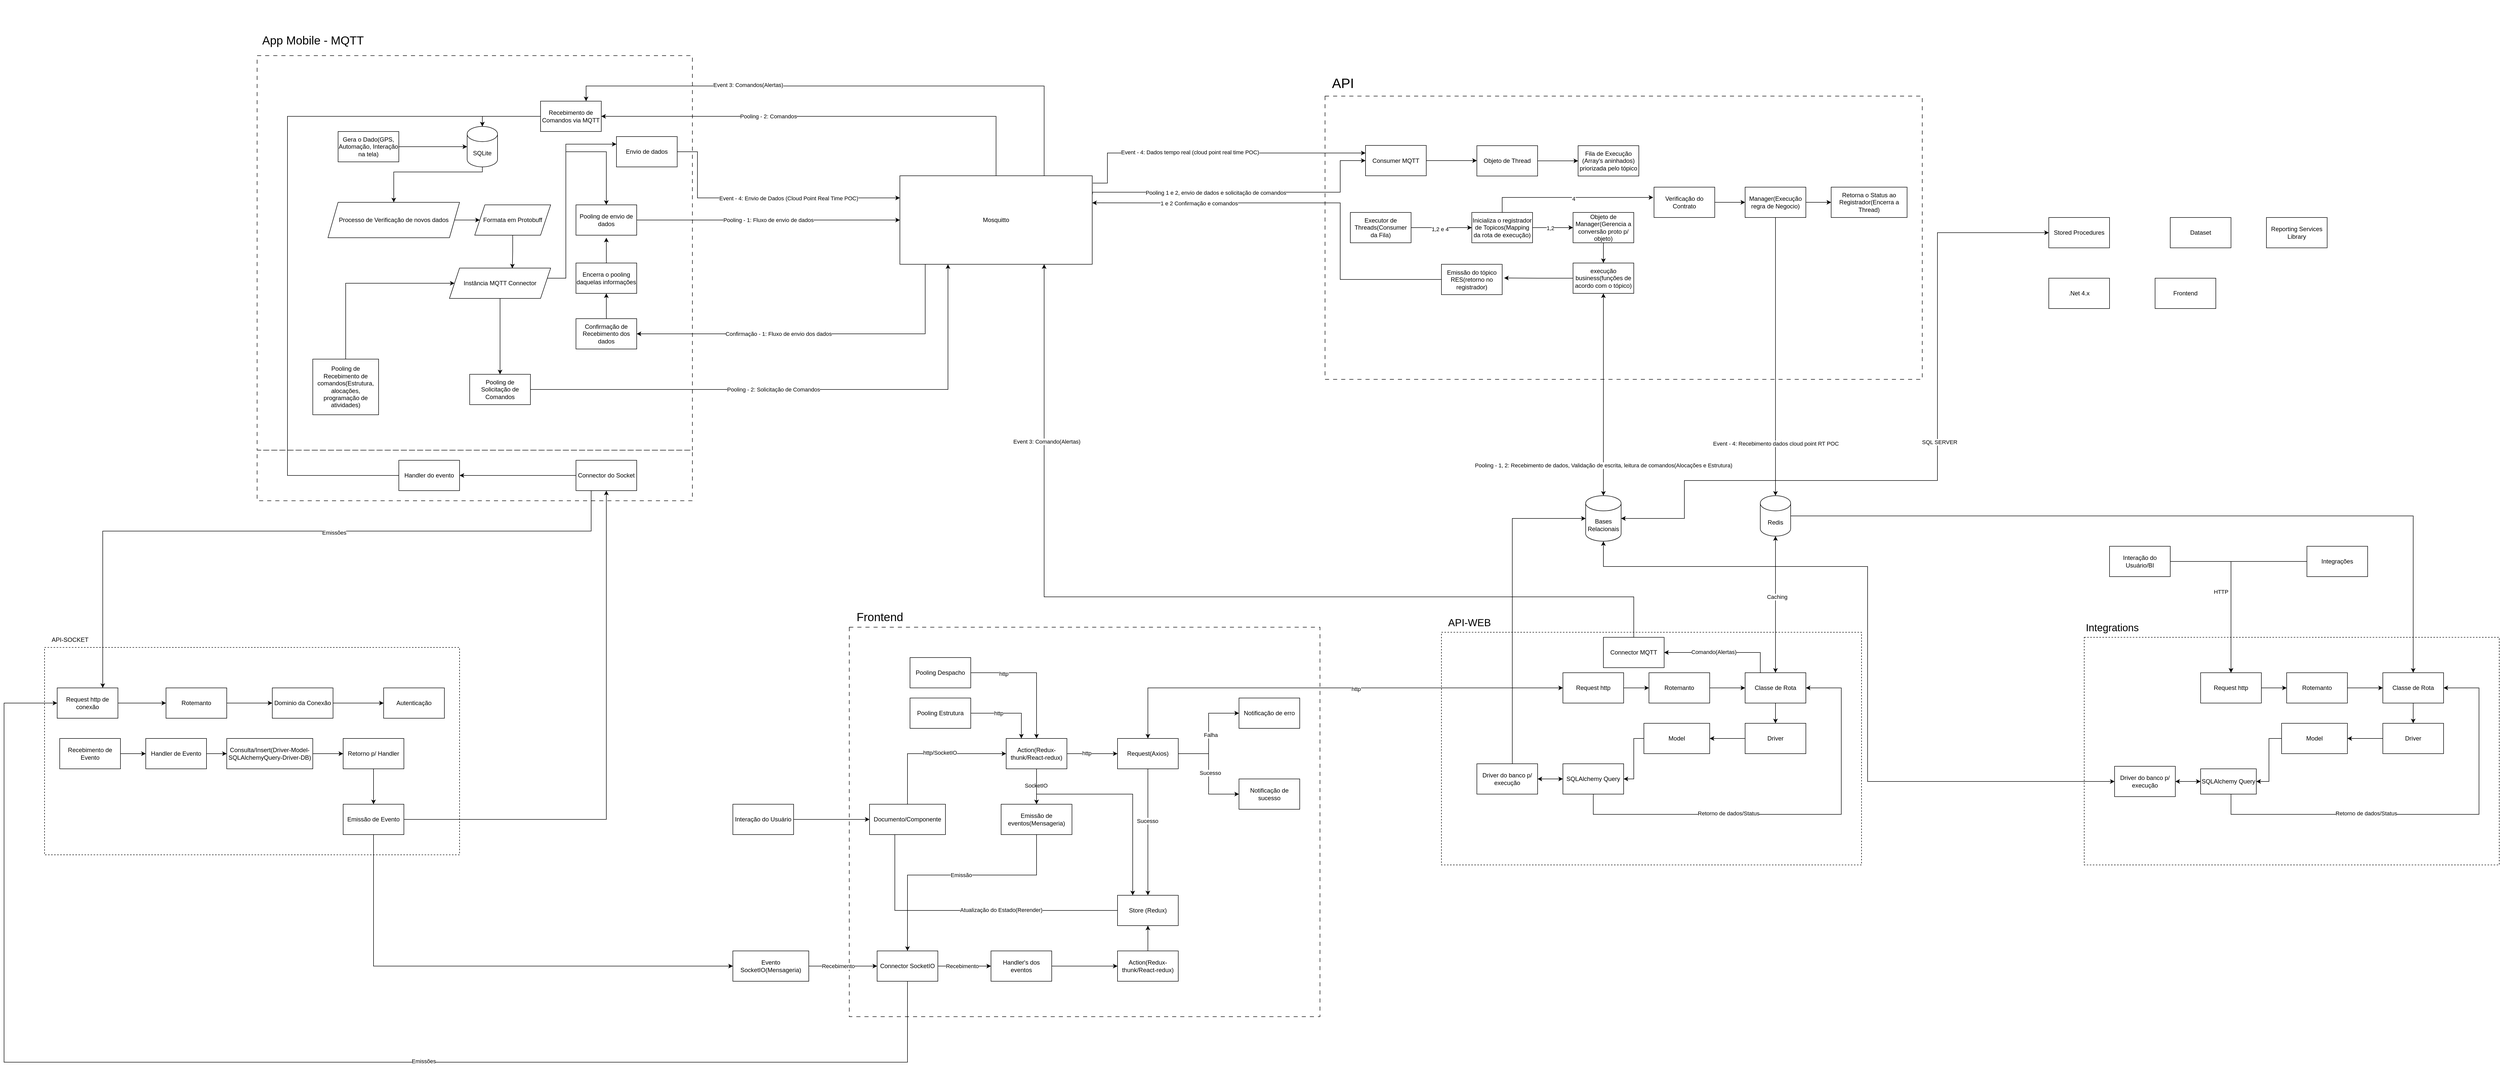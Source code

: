 <mxfile version="21.7.5" type="github">
  <diagram name="Página-1" id="AVghKkegyHLbhoHbaSKN">
    <mxGraphModel dx="2673" dy="2133" grid="1" gridSize="10" guides="1" tooltips="1" connect="1" arrows="1" fold="1" page="1" pageScale="1" pageWidth="850" pageHeight="1100" math="0" shadow="0">
      <root>
        <mxCell id="0" />
        <mxCell id="1" parent="0" />
        <mxCell id="zlu5TTImRnFVpwtDKafQ-208" value="" style="rounded=0;whiteSpace=wrap;html=1;dashed=1;dashPattern=8 8;fillColor=none;" vertex="1" parent="1">
          <mxGeometry x="-90" y="710" width="860" height="100" as="geometry" />
        </mxCell>
        <mxCell id="zlu5TTImRnFVpwtDKafQ-156" value="" style="rounded=0;whiteSpace=wrap;html=1;dashed=1;fillColor=none;" vertex="1" parent="1">
          <mxGeometry x="2250" y="1070" width="830" height="460" as="geometry" />
        </mxCell>
        <mxCell id="zlu5TTImRnFVpwtDKafQ-124" value="" style="rounded=0;whiteSpace=wrap;html=1;dashed=1;dashPattern=8 8;fillColor=none;" vertex="1" parent="1">
          <mxGeometry x="1080" y="1060" width="930" height="770" as="geometry" />
        </mxCell>
        <mxCell id="zlu5TTImRnFVpwtDKafQ-92" value="" style="rounded=0;whiteSpace=wrap;html=1;dashed=1;dashPattern=8 8;fillColor=none;" vertex="1" parent="1">
          <mxGeometry x="2020" y="10" width="1180" height="560" as="geometry" />
        </mxCell>
        <mxCell id="zlu5TTImRnFVpwtDKafQ-45" value="" style="rounded=0;whiteSpace=wrap;html=1;dashed=1;dashPattern=8 8;fillColor=none;" vertex="1" parent="1">
          <mxGeometry x="-90" y="-70" width="860" height="780" as="geometry" />
        </mxCell>
        <mxCell id="zlu5TTImRnFVpwtDKafQ-6" style="edgeStyle=orthogonalEdgeStyle;rounded=0;orthogonalLoop=1;jettySize=auto;html=1;entryX=0;entryY=0.5;entryDx=0;entryDy=0;entryPerimeter=0;" edge="1" parent="1" source="zlu5TTImRnFVpwtDKafQ-4" target="zlu5TTImRnFVpwtDKafQ-5">
          <mxGeometry relative="1" as="geometry" />
        </mxCell>
        <mxCell id="zlu5TTImRnFVpwtDKafQ-4" value="Gera o Dado(GPS, Automação, Interação na tela)" style="rounded=0;whiteSpace=wrap;html=1;" vertex="1" parent="1">
          <mxGeometry x="70" y="80" width="120" height="60" as="geometry" />
        </mxCell>
        <mxCell id="zlu5TTImRnFVpwtDKafQ-19" style="edgeStyle=orthogonalEdgeStyle;rounded=0;orthogonalLoop=1;jettySize=auto;html=1;entryX=0.5;entryY=0;entryDx=0;entryDy=0;" edge="1" parent="1" source="zlu5TTImRnFVpwtDKafQ-5" target="zlu5TTImRnFVpwtDKafQ-7">
          <mxGeometry relative="1" as="geometry">
            <Array as="points">
              <mxPoint x="355" y="160" />
              <mxPoint x="180" y="160" />
            </Array>
          </mxGeometry>
        </mxCell>
        <mxCell id="zlu5TTImRnFVpwtDKafQ-5" value="SQLite" style="shape=cylinder3;whiteSpace=wrap;html=1;boundedLbl=1;backgroundOutline=1;size=15;" vertex="1" parent="1">
          <mxGeometry x="325" y="70" width="60" height="80" as="geometry" />
        </mxCell>
        <mxCell id="zlu5TTImRnFVpwtDKafQ-11" style="edgeStyle=orthogonalEdgeStyle;rounded=0;orthogonalLoop=1;jettySize=auto;html=1;entryX=0;entryY=0.5;entryDx=0;entryDy=0;" edge="1" parent="1" source="zlu5TTImRnFVpwtDKafQ-7" target="zlu5TTImRnFVpwtDKafQ-10">
          <mxGeometry relative="1" as="geometry" />
        </mxCell>
        <mxCell id="zlu5TTImRnFVpwtDKafQ-7" value="Processo de Verificação de novos dados" style="shape=parallelogram;perimeter=parallelogramPerimeter;whiteSpace=wrap;html=1;fixedSize=1;" vertex="1" parent="1">
          <mxGeometry x="50" y="220" width="260" height="70" as="geometry" />
        </mxCell>
        <mxCell id="zlu5TTImRnFVpwtDKafQ-35" style="edgeStyle=orthogonalEdgeStyle;rounded=0;orthogonalLoop=1;jettySize=auto;html=1;entryX=0.621;entryY=0.01;entryDx=0;entryDy=0;entryPerimeter=0;" edge="1" parent="1" source="zlu5TTImRnFVpwtDKafQ-10" target="zlu5TTImRnFVpwtDKafQ-12">
          <mxGeometry relative="1" as="geometry" />
        </mxCell>
        <mxCell id="zlu5TTImRnFVpwtDKafQ-10" value="Formata em Protobuff" style="shape=parallelogram;perimeter=parallelogramPerimeter;whiteSpace=wrap;html=1;fixedSize=1;" vertex="1" parent="1">
          <mxGeometry x="340" y="225" width="150" height="60" as="geometry" />
        </mxCell>
        <mxCell id="zlu5TTImRnFVpwtDKafQ-15" style="edgeStyle=orthogonalEdgeStyle;rounded=0;orthogonalLoop=1;jettySize=auto;html=1;exitX=1;exitY=0.5;exitDx=0;exitDy=0;entryX=0.5;entryY=0;entryDx=0;entryDy=0;" edge="1" parent="1" source="zlu5TTImRnFVpwtDKafQ-12" target="zlu5TTImRnFVpwtDKafQ-14">
          <mxGeometry relative="1" as="geometry">
            <Array as="points">
              <mxPoint x="520" y="370" />
              <mxPoint x="520" y="120" />
              <mxPoint x="600" y="120" />
            </Array>
          </mxGeometry>
        </mxCell>
        <mxCell id="zlu5TTImRnFVpwtDKafQ-38" style="edgeStyle=orthogonalEdgeStyle;rounded=0;orthogonalLoop=1;jettySize=auto;html=1;entryX=0.5;entryY=0;entryDx=0;entryDy=0;" edge="1" parent="1" source="zlu5TTImRnFVpwtDKafQ-12" target="zlu5TTImRnFVpwtDKafQ-37">
          <mxGeometry relative="1" as="geometry" />
        </mxCell>
        <mxCell id="zlu5TTImRnFVpwtDKafQ-71" style="edgeStyle=orthogonalEdgeStyle;rounded=0;orthogonalLoop=1;jettySize=auto;html=1;entryX=0;entryY=0.25;entryDx=0;entryDy=0;" edge="1" parent="1" source="zlu5TTImRnFVpwtDKafQ-12" target="zlu5TTImRnFVpwtDKafQ-69">
          <mxGeometry relative="1" as="geometry">
            <Array as="points">
              <mxPoint x="520" y="370" />
              <mxPoint x="520" y="105" />
            </Array>
          </mxGeometry>
        </mxCell>
        <mxCell id="zlu5TTImRnFVpwtDKafQ-12" value="Instância MQTT Connector" style="shape=parallelogram;perimeter=parallelogramPerimeter;whiteSpace=wrap;html=1;fixedSize=1;" vertex="1" parent="1">
          <mxGeometry x="290" y="350" width="200" height="60" as="geometry" />
        </mxCell>
        <mxCell id="zlu5TTImRnFVpwtDKafQ-21" style="edgeStyle=orthogonalEdgeStyle;rounded=0;orthogonalLoop=1;jettySize=auto;html=1;entryX=0;entryY=0.5;entryDx=0;entryDy=0;" edge="1" parent="1" source="zlu5TTImRnFVpwtDKafQ-14" target="zlu5TTImRnFVpwtDKafQ-20">
          <mxGeometry relative="1" as="geometry" />
        </mxCell>
        <mxCell id="zlu5TTImRnFVpwtDKafQ-25" value="Pooling - 1: Fluxo de envio de dados" style="edgeLabel;html=1;align=center;verticalAlign=middle;resizable=0;points=[];" vertex="1" connectable="0" parent="zlu5TTImRnFVpwtDKafQ-21">
          <mxGeometry x="-0.202" y="1" relative="1" as="geometry">
            <mxPoint x="52" y="1" as="offset" />
          </mxGeometry>
        </mxCell>
        <mxCell id="zlu5TTImRnFVpwtDKafQ-14" value="Pooling de envio de dados" style="rounded=0;whiteSpace=wrap;html=1;" vertex="1" parent="1">
          <mxGeometry x="540" y="225" width="120" height="60" as="geometry" />
        </mxCell>
        <mxCell id="zlu5TTImRnFVpwtDKafQ-26" style="edgeStyle=orthogonalEdgeStyle;rounded=0;orthogonalLoop=1;jettySize=auto;html=1;entryX=1;entryY=0.5;entryDx=0;entryDy=0;" edge="1" parent="1" source="zlu5TTImRnFVpwtDKafQ-20" target="zlu5TTImRnFVpwtDKafQ-24">
          <mxGeometry relative="1" as="geometry">
            <Array as="points">
              <mxPoint x="1230" y="480" />
            </Array>
          </mxGeometry>
        </mxCell>
        <mxCell id="zlu5TTImRnFVpwtDKafQ-32" value="Confirmação - 1: Fluxo de envio dos dados" style="edgeLabel;html=1;align=center;verticalAlign=middle;resizable=0;points=[];" vertex="1" connectable="0" parent="zlu5TTImRnFVpwtDKafQ-26">
          <mxGeometry x="0.588" y="-2" relative="1" as="geometry">
            <mxPoint x="134" y="2" as="offset" />
          </mxGeometry>
        </mxCell>
        <mxCell id="zlu5TTImRnFVpwtDKafQ-43" style="edgeStyle=orthogonalEdgeStyle;rounded=0;orthogonalLoop=1;jettySize=auto;html=1;entryX=1;entryY=0.5;entryDx=0;entryDy=0;" edge="1" parent="1" source="zlu5TTImRnFVpwtDKafQ-20" target="zlu5TTImRnFVpwtDKafQ-42">
          <mxGeometry relative="1" as="geometry">
            <Array as="points">
              <mxPoint x="1370" y="50" />
            </Array>
          </mxGeometry>
        </mxCell>
        <mxCell id="zlu5TTImRnFVpwtDKafQ-44" value="Pooling - 2: Comandos" style="edgeLabel;html=1;align=center;verticalAlign=middle;resizable=0;points=[];" vertex="1" connectable="0" parent="zlu5TTImRnFVpwtDKafQ-43">
          <mxGeometry x="0.206" relative="1" as="geometry">
            <mxPoint x="-27" as="offset" />
          </mxGeometry>
        </mxCell>
        <mxCell id="zlu5TTImRnFVpwtDKafQ-47" style="edgeStyle=orthogonalEdgeStyle;rounded=0;orthogonalLoop=1;jettySize=auto;html=1;exitX=0.75;exitY=0;exitDx=0;exitDy=0;entryX=0.75;entryY=0;entryDx=0;entryDy=0;" edge="1" parent="1" source="zlu5TTImRnFVpwtDKafQ-20" target="zlu5TTImRnFVpwtDKafQ-42">
          <mxGeometry relative="1" as="geometry">
            <Array as="points">
              <mxPoint x="1465" y="-10" />
              <mxPoint x="560" y="-10" />
            </Array>
          </mxGeometry>
        </mxCell>
        <mxCell id="zlu5TTImRnFVpwtDKafQ-48" value="Event 3: Comandos(Alertas)" style="edgeLabel;html=1;align=center;verticalAlign=middle;resizable=0;points=[];" vertex="1" connectable="0" parent="zlu5TTImRnFVpwtDKafQ-47">
          <mxGeometry x="0.159" y="-2" relative="1" as="geometry">
            <mxPoint x="-118" as="offset" />
          </mxGeometry>
        </mxCell>
        <mxCell id="zlu5TTImRnFVpwtDKafQ-51" style="edgeStyle=orthogonalEdgeStyle;rounded=0;orthogonalLoop=1;jettySize=auto;html=1;exitX=1.001;exitY=0.208;exitDx=0;exitDy=0;entryX=0;entryY=0.5;entryDx=0;entryDy=0;exitPerimeter=0;" edge="1" parent="1" source="zlu5TTImRnFVpwtDKafQ-20" target="zlu5TTImRnFVpwtDKafQ-50">
          <mxGeometry relative="1" as="geometry">
            <Array as="points">
              <mxPoint x="1560" y="200" />
              <mxPoint x="2050" y="200" />
              <mxPoint x="2050" y="138" />
            </Array>
          </mxGeometry>
        </mxCell>
        <mxCell id="zlu5TTImRnFVpwtDKafQ-52" value="Pooling 1 e 2, envio de dados e solicitação de comandos" style="edgeLabel;html=1;align=center;verticalAlign=middle;resizable=0;points=[];" vertex="1" connectable="0" parent="zlu5TTImRnFVpwtDKafQ-51">
          <mxGeometry x="-0.355" y="-1" relative="1" as="geometry">
            <mxPoint x="52" as="offset" />
          </mxGeometry>
        </mxCell>
        <mxCell id="zlu5TTImRnFVpwtDKafQ-74" style="edgeStyle=orthogonalEdgeStyle;rounded=0;orthogonalLoop=1;jettySize=auto;html=1;exitX=1.003;exitY=0.083;exitDx=0;exitDy=0;exitPerimeter=0;entryX=0;entryY=0.25;entryDx=0;entryDy=0;" edge="1" parent="1" source="zlu5TTImRnFVpwtDKafQ-20" target="zlu5TTImRnFVpwtDKafQ-50">
          <mxGeometry relative="1" as="geometry">
            <mxPoint x="1640" y="130" as="targetPoint" />
            <Array as="points">
              <mxPoint x="1590" y="182" />
              <mxPoint x="1590" y="122" />
            </Array>
          </mxGeometry>
        </mxCell>
        <mxCell id="zlu5TTImRnFVpwtDKafQ-75" value="Event - 4: Dados tempo real (cloud point real time POC)" style="edgeLabel;html=1;align=center;verticalAlign=middle;resizable=0;points=[];" vertex="1" connectable="0" parent="zlu5TTImRnFVpwtDKafQ-74">
          <mxGeometry x="-0.161" y="2" relative="1" as="geometry">
            <mxPoint as="offset" />
          </mxGeometry>
        </mxCell>
        <mxCell id="zlu5TTImRnFVpwtDKafQ-20" value="Mosquitto" style="rounded=0;whiteSpace=wrap;html=1;" vertex="1" parent="1">
          <mxGeometry x="1180" y="167.5" width="380" height="175" as="geometry" />
        </mxCell>
        <mxCell id="zlu5TTImRnFVpwtDKafQ-28" style="edgeStyle=orthogonalEdgeStyle;rounded=0;orthogonalLoop=1;jettySize=auto;html=1;entryX=0.5;entryY=1;entryDx=0;entryDy=0;" edge="1" parent="1" source="zlu5TTImRnFVpwtDKafQ-24" target="zlu5TTImRnFVpwtDKafQ-27">
          <mxGeometry relative="1" as="geometry" />
        </mxCell>
        <mxCell id="zlu5TTImRnFVpwtDKafQ-24" value="Confirmação de Recebimento dos dados" style="rounded=0;whiteSpace=wrap;html=1;" vertex="1" parent="1">
          <mxGeometry x="540" y="450" width="120" height="60" as="geometry" />
        </mxCell>
        <mxCell id="zlu5TTImRnFVpwtDKafQ-29" style="edgeStyle=orthogonalEdgeStyle;rounded=0;orthogonalLoop=1;jettySize=auto;html=1;" edge="1" parent="1" source="zlu5TTImRnFVpwtDKafQ-27">
          <mxGeometry relative="1" as="geometry">
            <mxPoint x="600" y="290" as="targetPoint" />
          </mxGeometry>
        </mxCell>
        <mxCell id="zlu5TTImRnFVpwtDKafQ-27" value="Encerra o pooling daquelas informações" style="rounded=0;whiteSpace=wrap;html=1;" vertex="1" parent="1">
          <mxGeometry x="540" y="340" width="120" height="60" as="geometry" />
        </mxCell>
        <mxCell id="zlu5TTImRnFVpwtDKafQ-36" style="edgeStyle=orthogonalEdgeStyle;rounded=0;orthogonalLoop=1;jettySize=auto;html=1;entryX=0;entryY=0.5;entryDx=0;entryDy=0;" edge="1" parent="1" source="zlu5TTImRnFVpwtDKafQ-30" target="zlu5TTImRnFVpwtDKafQ-12">
          <mxGeometry relative="1" as="geometry">
            <Array as="points">
              <mxPoint x="85" y="380" />
            </Array>
          </mxGeometry>
        </mxCell>
        <mxCell id="zlu5TTImRnFVpwtDKafQ-30" value="Pooling de Recebimento de comandos(Estrutura, alocações, programação de atividades)" style="rounded=0;whiteSpace=wrap;html=1;" vertex="1" parent="1">
          <mxGeometry x="20" y="530" width="130" height="110" as="geometry" />
        </mxCell>
        <mxCell id="zlu5TTImRnFVpwtDKafQ-39" style="edgeStyle=orthogonalEdgeStyle;rounded=0;orthogonalLoop=1;jettySize=auto;html=1;entryX=0.25;entryY=1;entryDx=0;entryDy=0;" edge="1" parent="1" source="zlu5TTImRnFVpwtDKafQ-37" target="zlu5TTImRnFVpwtDKafQ-20">
          <mxGeometry relative="1" as="geometry" />
        </mxCell>
        <mxCell id="zlu5TTImRnFVpwtDKafQ-40" value="Pooling - 2: Solicitação de Comandos" style="edgeLabel;html=1;align=center;verticalAlign=middle;resizable=0;points=[];" vertex="1" connectable="0" parent="zlu5TTImRnFVpwtDKafQ-39">
          <mxGeometry x="-0.132" y="-4" relative="1" as="geometry">
            <mxPoint x="14" y="-4" as="offset" />
          </mxGeometry>
        </mxCell>
        <mxCell id="zlu5TTImRnFVpwtDKafQ-37" value="Pooling de Solicitação de Comandos" style="rounded=0;whiteSpace=wrap;html=1;" vertex="1" parent="1">
          <mxGeometry x="330" y="560" width="120" height="60" as="geometry" />
        </mxCell>
        <mxCell id="zlu5TTImRnFVpwtDKafQ-46" style="edgeStyle=orthogonalEdgeStyle;rounded=0;orthogonalLoop=1;jettySize=auto;html=1;entryX=0.5;entryY=0;entryDx=0;entryDy=0;entryPerimeter=0;" edge="1" parent="1" source="zlu5TTImRnFVpwtDKafQ-42" target="zlu5TTImRnFVpwtDKafQ-5">
          <mxGeometry relative="1" as="geometry" />
        </mxCell>
        <mxCell id="zlu5TTImRnFVpwtDKafQ-42" value="Recebimento de Comandos via MQTT" style="rounded=0;whiteSpace=wrap;html=1;" vertex="1" parent="1">
          <mxGeometry x="470" y="20" width="120" height="60" as="geometry" />
        </mxCell>
        <mxCell id="zlu5TTImRnFVpwtDKafQ-49" value="App Mobile - MQTT" style="text;html=1;align=center;verticalAlign=middle;resizable=0;points=[];autosize=1;strokeColor=none;fillColor=none;fontSize=23;" vertex="1" parent="1">
          <mxGeometry x="-90" y="-120" width="220" height="40" as="geometry" />
        </mxCell>
        <mxCell id="zlu5TTImRnFVpwtDKafQ-53" style="edgeStyle=orthogonalEdgeStyle;rounded=0;orthogonalLoop=1;jettySize=auto;html=1;" edge="1" parent="1" source="zlu5TTImRnFVpwtDKafQ-50">
          <mxGeometry relative="1" as="geometry">
            <mxPoint x="2320" y="137.5" as="targetPoint" />
          </mxGeometry>
        </mxCell>
        <mxCell id="zlu5TTImRnFVpwtDKafQ-50" value="Consumer MQTT" style="rounded=0;whiteSpace=wrap;html=1;" vertex="1" parent="1">
          <mxGeometry x="2100" y="107.5" width="120" height="60" as="geometry" />
        </mxCell>
        <mxCell id="zlu5TTImRnFVpwtDKafQ-56" style="edgeStyle=orthogonalEdgeStyle;rounded=0;orthogonalLoop=1;jettySize=auto;html=1;entryX=0;entryY=0.5;entryDx=0;entryDy=0;" edge="1" parent="1" source="zlu5TTImRnFVpwtDKafQ-54" target="zlu5TTImRnFVpwtDKafQ-55">
          <mxGeometry relative="1" as="geometry" />
        </mxCell>
        <mxCell id="zlu5TTImRnFVpwtDKafQ-54" value="Objeto de Thread" style="rounded=0;whiteSpace=wrap;html=1;" vertex="1" parent="1">
          <mxGeometry x="2320" y="108" width="120" height="60" as="geometry" />
        </mxCell>
        <mxCell id="zlu5TTImRnFVpwtDKafQ-55" value="Fila de Execução (Array&#39;s aninhados) priorizada pelo tópico" style="rounded=0;whiteSpace=wrap;html=1;" vertex="1" parent="1">
          <mxGeometry x="2520" y="108" width="120" height="60" as="geometry" />
        </mxCell>
        <mxCell id="zlu5TTImRnFVpwtDKafQ-59" style="edgeStyle=orthogonalEdgeStyle;rounded=0;orthogonalLoop=1;jettySize=auto;html=1;entryX=0;entryY=0.5;entryDx=0;entryDy=0;" edge="1" parent="1" source="zlu5TTImRnFVpwtDKafQ-57" target="zlu5TTImRnFVpwtDKafQ-58">
          <mxGeometry relative="1" as="geometry" />
        </mxCell>
        <mxCell id="zlu5TTImRnFVpwtDKafQ-76" value="1,2 e 4" style="edgeLabel;html=1;align=center;verticalAlign=middle;resizable=0;points=[];" vertex="1" connectable="0" parent="zlu5TTImRnFVpwtDKafQ-59">
          <mxGeometry x="-0.047" y="-3" relative="1" as="geometry">
            <mxPoint as="offset" />
          </mxGeometry>
        </mxCell>
        <mxCell id="zlu5TTImRnFVpwtDKafQ-57" value="Executor de Threads(Consumer da Fila)" style="rounded=0;whiteSpace=wrap;html=1;" vertex="1" parent="1">
          <mxGeometry x="2070" y="240" width="120" height="60" as="geometry" />
        </mxCell>
        <mxCell id="zlu5TTImRnFVpwtDKafQ-61" style="edgeStyle=orthogonalEdgeStyle;rounded=0;orthogonalLoop=1;jettySize=auto;html=1;entryX=0;entryY=0.5;entryDx=0;entryDy=0;" edge="1" parent="1" source="zlu5TTImRnFVpwtDKafQ-58" target="zlu5TTImRnFVpwtDKafQ-60">
          <mxGeometry relative="1" as="geometry" />
        </mxCell>
        <mxCell id="zlu5TTImRnFVpwtDKafQ-77" value="1,2" style="edgeLabel;html=1;align=center;verticalAlign=middle;resizable=0;points=[];" vertex="1" connectable="0" parent="zlu5TTImRnFVpwtDKafQ-61">
          <mxGeometry x="-0.13" y="-1" relative="1" as="geometry">
            <mxPoint as="offset" />
          </mxGeometry>
        </mxCell>
        <mxCell id="zlu5TTImRnFVpwtDKafQ-78" style="edgeStyle=orthogonalEdgeStyle;rounded=0;orthogonalLoop=1;jettySize=auto;html=1;entryX=-0.013;entryY=0.34;entryDx=0;entryDy=0;entryPerimeter=0;" edge="1" parent="1" source="zlu5TTImRnFVpwtDKafQ-58" target="zlu5TTImRnFVpwtDKafQ-79">
          <mxGeometry relative="1" as="geometry">
            <mxPoint x="2670" y="210" as="targetPoint" />
            <Array as="points">
              <mxPoint x="2370" y="210" />
            </Array>
          </mxGeometry>
        </mxCell>
        <mxCell id="zlu5TTImRnFVpwtDKafQ-80" value="4" style="edgeLabel;html=1;align=center;verticalAlign=middle;resizable=0;points=[];" vertex="1" connectable="0" parent="zlu5TTImRnFVpwtDKafQ-78">
          <mxGeometry x="0.036" y="-2" relative="1" as="geometry">
            <mxPoint as="offset" />
          </mxGeometry>
        </mxCell>
        <mxCell id="zlu5TTImRnFVpwtDKafQ-58" value="Inicializa o registrador de Topicos(Mapping da rota de execução)" style="rounded=0;whiteSpace=wrap;html=1;" vertex="1" parent="1">
          <mxGeometry x="2310" y="240" width="120" height="60" as="geometry" />
        </mxCell>
        <mxCell id="zlu5TTImRnFVpwtDKafQ-63" style="edgeStyle=orthogonalEdgeStyle;rounded=0;orthogonalLoop=1;jettySize=auto;html=1;entryX=0.5;entryY=0;entryDx=0;entryDy=0;" edge="1" parent="1" source="zlu5TTImRnFVpwtDKafQ-60" target="zlu5TTImRnFVpwtDKafQ-62">
          <mxGeometry relative="1" as="geometry" />
        </mxCell>
        <mxCell id="zlu5TTImRnFVpwtDKafQ-60" value="Objeto de Manager(Gerencia a conversão proto p/ objeto)" style="rounded=0;whiteSpace=wrap;html=1;" vertex="1" parent="1">
          <mxGeometry x="2510" y="240" width="120" height="60" as="geometry" />
        </mxCell>
        <mxCell id="zlu5TTImRnFVpwtDKafQ-65" style="edgeStyle=orthogonalEdgeStyle;rounded=0;orthogonalLoop=1;jettySize=auto;html=1;entryX=1.032;entryY=0.452;entryDx=0;entryDy=0;entryPerimeter=0;" edge="1" parent="1" source="zlu5TTImRnFVpwtDKafQ-62" target="zlu5TTImRnFVpwtDKafQ-64">
          <mxGeometry relative="1" as="geometry" />
        </mxCell>
        <mxCell id="zlu5TTImRnFVpwtDKafQ-83" style="edgeStyle=orthogonalEdgeStyle;rounded=0;orthogonalLoop=1;jettySize=auto;html=1;entryX=0.5;entryY=0;entryDx=0;entryDy=0;entryPerimeter=0;startArrow=classic;startFill=1;" edge="1" parent="1" source="zlu5TTImRnFVpwtDKafQ-62" target="zlu5TTImRnFVpwtDKafQ-82">
          <mxGeometry relative="1" as="geometry" />
        </mxCell>
        <mxCell id="zlu5TTImRnFVpwtDKafQ-87" value="Pooling - 1, 2: Recebimento de dados, Validação de escrita, leitura de comandos(Alocações e Estrutura)" style="edgeLabel;html=1;align=center;verticalAlign=middle;resizable=0;points=[];" vertex="1" connectable="0" parent="zlu5TTImRnFVpwtDKafQ-83">
          <mxGeometry x="-0.111" y="1" relative="1" as="geometry">
            <mxPoint x="-1" y="162" as="offset" />
          </mxGeometry>
        </mxCell>
        <mxCell id="zlu5TTImRnFVpwtDKafQ-62" value="execução business(funções de acordo com o tópico)" style="rounded=0;whiteSpace=wrap;html=1;" vertex="1" parent="1">
          <mxGeometry x="2510" y="340" width="120" height="60" as="geometry" />
        </mxCell>
        <mxCell id="zlu5TTImRnFVpwtDKafQ-66" style="edgeStyle=orthogonalEdgeStyle;rounded=0;orthogonalLoop=1;jettySize=auto;html=1;entryX=1;entryY=0.306;entryDx=0;entryDy=0;entryPerimeter=0;" edge="1" parent="1" source="zlu5TTImRnFVpwtDKafQ-64" target="zlu5TTImRnFVpwtDKafQ-20">
          <mxGeometry relative="1" as="geometry">
            <Array as="points">
              <mxPoint x="2050" y="373" />
              <mxPoint x="2050" y="221" />
            </Array>
          </mxGeometry>
        </mxCell>
        <mxCell id="zlu5TTImRnFVpwtDKafQ-67" value="1 e 2 Confirmação e comandos" style="edgeLabel;html=1;align=center;verticalAlign=middle;resizable=0;points=[];" vertex="1" connectable="0" parent="zlu5TTImRnFVpwtDKafQ-66">
          <mxGeometry x="0.5" y="1" relative="1" as="geometry">
            <mxPoint as="offset" />
          </mxGeometry>
        </mxCell>
        <mxCell id="zlu5TTImRnFVpwtDKafQ-64" value="Emissão do tópico RES(retorno no registrador)" style="rounded=0;whiteSpace=wrap;html=1;" vertex="1" parent="1">
          <mxGeometry x="2250" y="342.5" width="120" height="60" as="geometry" />
        </mxCell>
        <mxCell id="zlu5TTImRnFVpwtDKafQ-72" style="edgeStyle=orthogonalEdgeStyle;rounded=0;orthogonalLoop=1;jettySize=auto;html=1;entryX=0;entryY=0.25;entryDx=0;entryDy=0;" edge="1" parent="1" source="zlu5TTImRnFVpwtDKafQ-69" target="zlu5TTImRnFVpwtDKafQ-20">
          <mxGeometry relative="1" as="geometry">
            <Array as="points">
              <mxPoint x="780" y="120" />
              <mxPoint x="780" y="211" />
            </Array>
          </mxGeometry>
        </mxCell>
        <mxCell id="zlu5TTImRnFVpwtDKafQ-73" value="Event - 4: Envio de Dados (Cloud Point Real Time POC)" style="edgeLabel;html=1;align=center;verticalAlign=middle;resizable=0;points=[];" vertex="1" connectable="0" parent="zlu5TTImRnFVpwtDKafQ-72">
          <mxGeometry x="0.019" relative="1" as="geometry">
            <mxPoint x="41" as="offset" />
          </mxGeometry>
        </mxCell>
        <mxCell id="zlu5TTImRnFVpwtDKafQ-69" value="Envio de dados" style="rounded=0;whiteSpace=wrap;html=1;" vertex="1" parent="1">
          <mxGeometry x="620" y="90" width="120" height="60" as="geometry" />
        </mxCell>
        <mxCell id="zlu5TTImRnFVpwtDKafQ-84" style="edgeStyle=orthogonalEdgeStyle;rounded=0;orthogonalLoop=1;jettySize=auto;html=1;" edge="1" parent="1" source="zlu5TTImRnFVpwtDKafQ-79" target="zlu5TTImRnFVpwtDKafQ-81">
          <mxGeometry relative="1" as="geometry" />
        </mxCell>
        <mxCell id="zlu5TTImRnFVpwtDKafQ-79" value="Verificação do Contrato" style="rounded=0;whiteSpace=wrap;html=1;" vertex="1" parent="1">
          <mxGeometry x="2670" y="190" width="120" height="60" as="geometry" />
        </mxCell>
        <mxCell id="zlu5TTImRnFVpwtDKafQ-86" style="edgeStyle=orthogonalEdgeStyle;rounded=0;orthogonalLoop=1;jettySize=auto;html=1;entryX=0.5;entryY=0;entryDx=0;entryDy=0;entryPerimeter=0;" edge="1" parent="1" source="zlu5TTImRnFVpwtDKafQ-81" target="zlu5TTImRnFVpwtDKafQ-85">
          <mxGeometry relative="1" as="geometry" />
        </mxCell>
        <mxCell id="zlu5TTImRnFVpwtDKafQ-88" value="Event - 4: Recebimento dados cloud point RT POC&amp;nbsp;" style="edgeLabel;html=1;align=center;verticalAlign=middle;resizable=0;points=[];" vertex="1" connectable="0" parent="zlu5TTImRnFVpwtDKafQ-86">
          <mxGeometry x="0.623" y="2" relative="1" as="geometry">
            <mxPoint as="offset" />
          </mxGeometry>
        </mxCell>
        <mxCell id="zlu5TTImRnFVpwtDKafQ-90" style="edgeStyle=orthogonalEdgeStyle;rounded=0;orthogonalLoop=1;jettySize=auto;html=1;entryX=0;entryY=0.5;entryDx=0;entryDy=0;" edge="1" parent="1" source="zlu5TTImRnFVpwtDKafQ-81" target="zlu5TTImRnFVpwtDKafQ-89">
          <mxGeometry relative="1" as="geometry" />
        </mxCell>
        <mxCell id="zlu5TTImRnFVpwtDKafQ-81" value="Manager(Execução regra de Negocio)" style="rounded=0;whiteSpace=wrap;html=1;" vertex="1" parent="1">
          <mxGeometry x="2850" y="190" width="120" height="60" as="geometry" />
        </mxCell>
        <mxCell id="zlu5TTImRnFVpwtDKafQ-266" style="edgeStyle=orthogonalEdgeStyle;rounded=0;orthogonalLoop=1;jettySize=auto;html=1;exitX=1;exitY=0.5;exitDx=0;exitDy=0;exitPerimeter=0;entryX=0;entryY=0.5;entryDx=0;entryDy=0;startArrow=classic;startFill=1;" edge="1" parent="1" source="zlu5TTImRnFVpwtDKafQ-82" target="zlu5TTImRnFVpwtDKafQ-261">
          <mxGeometry relative="1" as="geometry">
            <Array as="points">
              <mxPoint x="2730" y="845" />
              <mxPoint x="2730" y="770" />
              <mxPoint x="3230" y="770" />
              <mxPoint x="3230" y="280" />
            </Array>
          </mxGeometry>
        </mxCell>
        <mxCell id="zlu5TTImRnFVpwtDKafQ-267" value="SQL SERVER" style="edgeLabel;html=1;align=center;verticalAlign=middle;resizable=0;points=[];" vertex="1" connectable="0" parent="zlu5TTImRnFVpwtDKafQ-266">
          <mxGeometry x="0.101" y="-4" relative="1" as="geometry">
            <mxPoint as="offset" />
          </mxGeometry>
        </mxCell>
        <mxCell id="zlu5TTImRnFVpwtDKafQ-82" value="Bases Relacionais" style="shape=cylinder3;whiteSpace=wrap;html=1;boundedLbl=1;backgroundOutline=1;size=15;" vertex="1" parent="1">
          <mxGeometry x="2535" y="800" width="70" height="90" as="geometry" />
        </mxCell>
        <mxCell id="zlu5TTImRnFVpwtDKafQ-85" value="Redis" style="shape=cylinder3;whiteSpace=wrap;html=1;boundedLbl=1;backgroundOutline=1;size=15;" vertex="1" parent="1">
          <mxGeometry x="2880" y="800" width="60" height="80" as="geometry" />
        </mxCell>
        <mxCell id="zlu5TTImRnFVpwtDKafQ-89" value="Retorna o Status ao Registrador(Encerra a Thread)" style="rounded=0;whiteSpace=wrap;html=1;" vertex="1" parent="1">
          <mxGeometry x="3020" y="190" width="150" height="60" as="geometry" />
        </mxCell>
        <mxCell id="zlu5TTImRnFVpwtDKafQ-93" value="API" style="text;html=1;align=center;verticalAlign=middle;resizable=0;points=[];autosize=1;strokeColor=none;fillColor=none;fontSize=27;" vertex="1" parent="1">
          <mxGeometry x="2020" y="-40" width="70" height="50" as="geometry" />
        </mxCell>
        <mxCell id="zlu5TTImRnFVpwtDKafQ-111" style="edgeStyle=orthogonalEdgeStyle;rounded=0;orthogonalLoop=1;jettySize=auto;html=1;entryX=0;entryY=0.5;entryDx=0;entryDy=0;" edge="1" parent="1" source="zlu5TTImRnFVpwtDKafQ-96" target="zlu5TTImRnFVpwtDKafQ-110">
          <mxGeometry relative="1" as="geometry" />
        </mxCell>
        <mxCell id="zlu5TTImRnFVpwtDKafQ-96" value="Interação do Usuário" style="rounded=0;whiteSpace=wrap;html=1;" vertex="1" parent="1">
          <mxGeometry x="850" y="1410" width="120" height="60" as="geometry" />
        </mxCell>
        <mxCell id="zlu5TTImRnFVpwtDKafQ-107" style="edgeStyle=orthogonalEdgeStyle;rounded=0;orthogonalLoop=1;jettySize=auto;html=1;entryX=0;entryY=0.5;entryDx=0;entryDy=0;" edge="1" parent="1" source="zlu5TTImRnFVpwtDKafQ-97" target="zlu5TTImRnFVpwtDKafQ-98">
          <mxGeometry relative="1" as="geometry" />
        </mxCell>
        <mxCell id="zlu5TTImRnFVpwtDKafQ-133" value="http" style="edgeLabel;html=1;align=center;verticalAlign=middle;resizable=0;points=[];" vertex="1" connectable="0" parent="zlu5TTImRnFVpwtDKafQ-107">
          <mxGeometry x="-0.216" y="1" relative="1" as="geometry">
            <mxPoint as="offset" />
          </mxGeometry>
        </mxCell>
        <mxCell id="zlu5TTImRnFVpwtDKafQ-118" style="edgeStyle=orthogonalEdgeStyle;rounded=0;orthogonalLoop=1;jettySize=auto;html=1;" edge="1" parent="1" source="zlu5TTImRnFVpwtDKafQ-97" target="zlu5TTImRnFVpwtDKafQ-117">
          <mxGeometry relative="1" as="geometry" />
        </mxCell>
        <mxCell id="zlu5TTImRnFVpwtDKafQ-134" value="SocketIO" style="edgeLabel;html=1;align=center;verticalAlign=middle;resizable=0;points=[];" vertex="1" connectable="0" parent="zlu5TTImRnFVpwtDKafQ-118">
          <mxGeometry x="-0.073" y="-1" relative="1" as="geometry">
            <mxPoint as="offset" />
          </mxGeometry>
        </mxCell>
        <mxCell id="zlu5TTImRnFVpwtDKafQ-228" style="edgeStyle=orthogonalEdgeStyle;rounded=0;orthogonalLoop=1;jettySize=auto;html=1;entryX=0.25;entryY=0;entryDx=0;entryDy=0;" edge="1" parent="1" source="zlu5TTImRnFVpwtDKafQ-97" target="zlu5TTImRnFVpwtDKafQ-99">
          <mxGeometry relative="1" as="geometry">
            <Array as="points">
              <mxPoint x="1450" y="1390" />
              <mxPoint x="1640" y="1390" />
            </Array>
          </mxGeometry>
        </mxCell>
        <mxCell id="zlu5TTImRnFVpwtDKafQ-97" value="Action(Redux-thunk/React-redux)" style="rounded=0;whiteSpace=wrap;html=1;" vertex="1" parent="1">
          <mxGeometry x="1390" y="1280" width="120" height="60" as="geometry" />
        </mxCell>
        <mxCell id="zlu5TTImRnFVpwtDKafQ-102" style="edgeStyle=orthogonalEdgeStyle;rounded=0;orthogonalLoop=1;jettySize=auto;html=1;entryX=0;entryY=0.5;entryDx=0;entryDy=0;" edge="1" parent="1" source="zlu5TTImRnFVpwtDKafQ-98" target="zlu5TTImRnFVpwtDKafQ-100">
          <mxGeometry relative="1" as="geometry" />
        </mxCell>
        <mxCell id="zlu5TTImRnFVpwtDKafQ-104" value="Falha" style="edgeLabel;html=1;align=center;verticalAlign=middle;resizable=0;points=[];" vertex="1" connectable="0" parent="zlu5TTImRnFVpwtDKafQ-102">
          <mxGeometry x="-0.025" y="-4" relative="1" as="geometry">
            <mxPoint as="offset" />
          </mxGeometry>
        </mxCell>
        <mxCell id="zlu5TTImRnFVpwtDKafQ-103" style="edgeStyle=orthogonalEdgeStyle;rounded=0;orthogonalLoop=1;jettySize=auto;html=1;entryX=0;entryY=0.5;entryDx=0;entryDy=0;" edge="1" parent="1" source="zlu5TTImRnFVpwtDKafQ-98" target="zlu5TTImRnFVpwtDKafQ-101">
          <mxGeometry relative="1" as="geometry" />
        </mxCell>
        <mxCell id="zlu5TTImRnFVpwtDKafQ-105" value="Sucesso" style="edgeLabel;html=1;align=center;verticalAlign=middle;resizable=0;points=[];" vertex="1" connectable="0" parent="zlu5TTImRnFVpwtDKafQ-103">
          <mxGeometry x="-0.026" y="3" relative="1" as="geometry">
            <mxPoint as="offset" />
          </mxGeometry>
        </mxCell>
        <mxCell id="zlu5TTImRnFVpwtDKafQ-108" style="edgeStyle=orthogonalEdgeStyle;rounded=0;orthogonalLoop=1;jettySize=auto;html=1;" edge="1" parent="1" source="zlu5TTImRnFVpwtDKafQ-98" target="zlu5TTImRnFVpwtDKafQ-99">
          <mxGeometry relative="1" as="geometry" />
        </mxCell>
        <mxCell id="zlu5TTImRnFVpwtDKafQ-109" value="Sucesso" style="edgeLabel;html=1;align=center;verticalAlign=middle;resizable=0;points=[];" vertex="1" connectable="0" parent="zlu5TTImRnFVpwtDKafQ-108">
          <mxGeometry x="-0.181" y="-1" relative="1" as="geometry">
            <mxPoint as="offset" />
          </mxGeometry>
        </mxCell>
        <mxCell id="zlu5TTImRnFVpwtDKafQ-142" style="edgeStyle=orthogonalEdgeStyle;rounded=0;orthogonalLoop=1;jettySize=auto;html=1;exitX=0.5;exitY=0;exitDx=0;exitDy=0;entryX=0;entryY=0.5;entryDx=0;entryDy=0;startArrow=classic;startFill=1;" edge="1" parent="1" source="zlu5TTImRnFVpwtDKafQ-98" target="zlu5TTImRnFVpwtDKafQ-136">
          <mxGeometry relative="1" as="geometry" />
        </mxCell>
        <mxCell id="zlu5TTImRnFVpwtDKafQ-143" value="http" style="edgeLabel;html=1;align=center;verticalAlign=middle;resizable=0;points=[];" vertex="1" connectable="0" parent="zlu5TTImRnFVpwtDKafQ-142">
          <mxGeometry x="0.11" y="-2" relative="1" as="geometry">
            <mxPoint as="offset" />
          </mxGeometry>
        </mxCell>
        <mxCell id="zlu5TTImRnFVpwtDKafQ-98" value="Request(Axios)" style="rounded=0;whiteSpace=wrap;html=1;" vertex="1" parent="1">
          <mxGeometry x="1610" y="1280" width="120" height="60" as="geometry" />
        </mxCell>
        <mxCell id="zlu5TTImRnFVpwtDKafQ-113" style="edgeStyle=orthogonalEdgeStyle;rounded=0;orthogonalLoop=1;jettySize=auto;html=1;entryX=0.5;entryY=1;entryDx=0;entryDy=0;" edge="1" parent="1" source="zlu5TTImRnFVpwtDKafQ-99" target="zlu5TTImRnFVpwtDKafQ-110">
          <mxGeometry relative="1" as="geometry">
            <Array as="points">
              <mxPoint x="1170" y="1620" />
              <mxPoint x="1170" y="1440" />
              <mxPoint x="1195" y="1440" />
            </Array>
          </mxGeometry>
        </mxCell>
        <mxCell id="zlu5TTImRnFVpwtDKafQ-114" value="Atualização do Estado(Rerender)" style="edgeLabel;html=1;align=center;verticalAlign=middle;resizable=0;points=[];" vertex="1" connectable="0" parent="zlu5TTImRnFVpwtDKafQ-113">
          <mxGeometry x="0.289" y="-1" relative="1" as="geometry">
            <mxPoint x="205" as="offset" />
          </mxGeometry>
        </mxCell>
        <mxCell id="zlu5TTImRnFVpwtDKafQ-99" value="Store (Redux)" style="rounded=0;whiteSpace=wrap;html=1;" vertex="1" parent="1">
          <mxGeometry x="1610" y="1590" width="120" height="60" as="geometry" />
        </mxCell>
        <mxCell id="zlu5TTImRnFVpwtDKafQ-100" value="Notificação de erro" style="rounded=0;whiteSpace=wrap;html=1;" vertex="1" parent="1">
          <mxGeometry x="1850" y="1200" width="120" height="60" as="geometry" />
        </mxCell>
        <mxCell id="zlu5TTImRnFVpwtDKafQ-101" value="Notificação de sucesso" style="rounded=0;whiteSpace=wrap;html=1;" vertex="1" parent="1">
          <mxGeometry x="1850" y="1360" width="120" height="60" as="geometry" />
        </mxCell>
        <mxCell id="zlu5TTImRnFVpwtDKafQ-112" style="edgeStyle=orthogonalEdgeStyle;rounded=0;orthogonalLoop=1;jettySize=auto;html=1;entryX=0;entryY=0.5;entryDx=0;entryDy=0;exitX=0.5;exitY=0;exitDx=0;exitDy=0;" edge="1" parent="1" source="zlu5TTImRnFVpwtDKafQ-110" target="zlu5TTImRnFVpwtDKafQ-97">
          <mxGeometry relative="1" as="geometry" />
        </mxCell>
        <mxCell id="zlu5TTImRnFVpwtDKafQ-132" value="http/SocketIO" style="edgeLabel;html=1;align=center;verticalAlign=middle;resizable=0;points=[];" vertex="1" connectable="0" parent="zlu5TTImRnFVpwtDKafQ-112">
          <mxGeometry x="0.11" y="2" relative="1" as="geometry">
            <mxPoint as="offset" />
          </mxGeometry>
        </mxCell>
        <mxCell id="zlu5TTImRnFVpwtDKafQ-110" value="Documento/Componente" style="rounded=0;whiteSpace=wrap;html=1;" vertex="1" parent="1">
          <mxGeometry x="1120" y="1410" width="150" height="60" as="geometry" />
        </mxCell>
        <mxCell id="zlu5TTImRnFVpwtDKafQ-217" style="edgeStyle=orthogonalEdgeStyle;rounded=0;orthogonalLoop=1;jettySize=auto;html=1;entryX=0.5;entryY=0;entryDx=0;entryDy=0;" edge="1" parent="1" source="zlu5TTImRnFVpwtDKafQ-117" target="zlu5TTImRnFVpwtDKafQ-214">
          <mxGeometry relative="1" as="geometry">
            <Array as="points">
              <mxPoint x="1450" y="1550" />
              <mxPoint x="1195" y="1550" />
            </Array>
          </mxGeometry>
        </mxCell>
        <mxCell id="zlu5TTImRnFVpwtDKafQ-223" value="Emissão" style="edgeLabel;html=1;align=center;verticalAlign=middle;resizable=0;points=[];" vertex="1" connectable="0" parent="zlu5TTImRnFVpwtDKafQ-217">
          <mxGeometry x="-0.053" relative="1" as="geometry">
            <mxPoint as="offset" />
          </mxGeometry>
        </mxCell>
        <mxCell id="zlu5TTImRnFVpwtDKafQ-117" value="Emissão de eventos(Mensageria)" style="rounded=0;whiteSpace=wrap;html=1;" vertex="1" parent="1">
          <mxGeometry x="1380" y="1410" width="140" height="60" as="geometry" />
        </mxCell>
        <mxCell id="zlu5TTImRnFVpwtDKafQ-215" style="edgeStyle=orthogonalEdgeStyle;rounded=0;orthogonalLoop=1;jettySize=auto;html=1;entryX=0;entryY=0.5;entryDx=0;entryDy=0;" edge="1" parent="1" source="zlu5TTImRnFVpwtDKafQ-120" target="zlu5TTImRnFVpwtDKafQ-214">
          <mxGeometry relative="1" as="geometry" />
        </mxCell>
        <mxCell id="zlu5TTImRnFVpwtDKafQ-224" value="Recebimento" style="edgeLabel;html=1;align=center;verticalAlign=middle;resizable=0;points=[];" vertex="1" connectable="0" parent="zlu5TTImRnFVpwtDKafQ-215">
          <mxGeometry x="-0.145" relative="1" as="geometry">
            <mxPoint as="offset" />
          </mxGeometry>
        </mxCell>
        <mxCell id="zlu5TTImRnFVpwtDKafQ-120" value="Evento SocketIO(Mensageria)" style="rounded=0;whiteSpace=wrap;html=1;" vertex="1" parent="1">
          <mxGeometry x="850" y="1700" width="150" height="60" as="geometry" />
        </mxCell>
        <mxCell id="zlu5TTImRnFVpwtDKafQ-123" style="edgeStyle=orthogonalEdgeStyle;rounded=0;orthogonalLoop=1;jettySize=auto;html=1;entryX=0.5;entryY=1;entryDx=0;entryDy=0;" edge="1" parent="1" source="zlu5TTImRnFVpwtDKafQ-121" target="zlu5TTImRnFVpwtDKafQ-99">
          <mxGeometry relative="1" as="geometry" />
        </mxCell>
        <mxCell id="zlu5TTImRnFVpwtDKafQ-121" value="Action(Redux-thunk/React-redux)" style="rounded=0;whiteSpace=wrap;html=1;" vertex="1" parent="1">
          <mxGeometry x="1610" y="1700" width="120" height="60" as="geometry" />
        </mxCell>
        <mxCell id="zlu5TTImRnFVpwtDKafQ-125" value="&lt;font style=&quot;font-size: 23px;&quot;&gt;Frontend&lt;/font&gt;" style="text;html=1;align=center;verticalAlign=middle;resizable=0;points=[];autosize=1;strokeColor=none;fillColor=none;" vertex="1" parent="1">
          <mxGeometry x="1080" y="1020" width="120" height="40" as="geometry" />
        </mxCell>
        <mxCell id="zlu5TTImRnFVpwtDKafQ-127" style="edgeStyle=orthogonalEdgeStyle;rounded=0;orthogonalLoop=1;jettySize=auto;html=1;" edge="1" parent="1" source="zlu5TTImRnFVpwtDKafQ-126" target="zlu5TTImRnFVpwtDKafQ-97">
          <mxGeometry relative="1" as="geometry" />
        </mxCell>
        <mxCell id="zlu5TTImRnFVpwtDKafQ-130" value="http" style="edgeLabel;html=1;align=center;verticalAlign=middle;resizable=0;points=[];" vertex="1" connectable="0" parent="zlu5TTImRnFVpwtDKafQ-127">
          <mxGeometry x="-0.504" y="-2" relative="1" as="geometry">
            <mxPoint as="offset" />
          </mxGeometry>
        </mxCell>
        <mxCell id="zlu5TTImRnFVpwtDKafQ-126" value="Pooling Despacho" style="rounded=0;whiteSpace=wrap;html=1;" vertex="1" parent="1">
          <mxGeometry x="1200" y="1120" width="120" height="60" as="geometry" />
        </mxCell>
        <mxCell id="zlu5TTImRnFVpwtDKafQ-129" style="edgeStyle=orthogonalEdgeStyle;rounded=0;orthogonalLoop=1;jettySize=auto;html=1;entryX=0.25;entryY=0;entryDx=0;entryDy=0;" edge="1" parent="1" source="zlu5TTImRnFVpwtDKafQ-128" target="zlu5TTImRnFVpwtDKafQ-97">
          <mxGeometry relative="1" as="geometry" />
        </mxCell>
        <mxCell id="zlu5TTImRnFVpwtDKafQ-131" value="http" style="edgeLabel;html=1;align=center;verticalAlign=middle;resizable=0;points=[];" vertex="1" connectable="0" parent="zlu5TTImRnFVpwtDKafQ-129">
          <mxGeometry x="-0.27" relative="1" as="geometry">
            <mxPoint as="offset" />
          </mxGeometry>
        </mxCell>
        <mxCell id="zlu5TTImRnFVpwtDKafQ-128" value="Pooling Estrutura" style="rounded=0;whiteSpace=wrap;html=1;" vertex="1" parent="1">
          <mxGeometry x="1200" y="1200" width="120" height="60" as="geometry" />
        </mxCell>
        <mxCell id="zlu5TTImRnFVpwtDKafQ-144" style="edgeStyle=orthogonalEdgeStyle;rounded=0;orthogonalLoop=1;jettySize=auto;html=1;entryX=0;entryY=0.5;entryDx=0;entryDy=0;" edge="1" parent="1" source="zlu5TTImRnFVpwtDKafQ-136" target="zlu5TTImRnFVpwtDKafQ-137">
          <mxGeometry relative="1" as="geometry" />
        </mxCell>
        <mxCell id="zlu5TTImRnFVpwtDKafQ-136" value="Request http" style="rounded=0;whiteSpace=wrap;html=1;" vertex="1" parent="1">
          <mxGeometry x="2490" y="1150" width="120" height="60" as="geometry" />
        </mxCell>
        <mxCell id="zlu5TTImRnFVpwtDKafQ-145" style="edgeStyle=orthogonalEdgeStyle;rounded=0;orthogonalLoop=1;jettySize=auto;html=1;entryX=0;entryY=0.5;entryDx=0;entryDy=0;" edge="1" parent="1" source="zlu5TTImRnFVpwtDKafQ-137" target="zlu5TTImRnFVpwtDKafQ-138">
          <mxGeometry relative="1" as="geometry" />
        </mxCell>
        <mxCell id="zlu5TTImRnFVpwtDKafQ-137" value="Rotemanto" style="rounded=0;whiteSpace=wrap;html=1;" vertex="1" parent="1">
          <mxGeometry x="2660" y="1150" width="120" height="60" as="geometry" />
        </mxCell>
        <mxCell id="zlu5TTImRnFVpwtDKafQ-146" style="edgeStyle=orthogonalEdgeStyle;rounded=0;orthogonalLoop=1;jettySize=auto;html=1;entryX=0.5;entryY=0;entryDx=0;entryDy=0;" edge="1" parent="1" source="zlu5TTImRnFVpwtDKafQ-138" target="zlu5TTImRnFVpwtDKafQ-139">
          <mxGeometry relative="1" as="geometry" />
        </mxCell>
        <mxCell id="zlu5TTImRnFVpwtDKafQ-154" style="edgeStyle=orthogonalEdgeStyle;rounded=0;orthogonalLoop=1;jettySize=auto;html=1;entryX=0.5;entryY=1;entryDx=0;entryDy=0;entryPerimeter=0;startArrow=classic;startFill=1;" edge="1" parent="1" source="zlu5TTImRnFVpwtDKafQ-138" target="zlu5TTImRnFVpwtDKafQ-85">
          <mxGeometry relative="1" as="geometry" />
        </mxCell>
        <mxCell id="zlu5TTImRnFVpwtDKafQ-155" value="Caching" style="edgeLabel;html=1;align=center;verticalAlign=middle;resizable=0;points=[];" vertex="1" connectable="0" parent="zlu5TTImRnFVpwtDKafQ-154">
          <mxGeometry x="0.113" y="-3" relative="1" as="geometry">
            <mxPoint as="offset" />
          </mxGeometry>
        </mxCell>
        <mxCell id="zlu5TTImRnFVpwtDKafQ-235" style="edgeStyle=orthogonalEdgeStyle;rounded=0;orthogonalLoop=1;jettySize=auto;html=1;exitX=0.25;exitY=0;exitDx=0;exitDy=0;entryX=1;entryY=0.5;entryDx=0;entryDy=0;" edge="1" parent="1" source="zlu5TTImRnFVpwtDKafQ-138" target="zlu5TTImRnFVpwtDKafQ-234">
          <mxGeometry relative="1" as="geometry" />
        </mxCell>
        <mxCell id="zlu5TTImRnFVpwtDKafQ-236" value="Comando(Alertas)" style="edgeLabel;html=1;align=center;verticalAlign=middle;resizable=0;points=[];" vertex="1" connectable="0" parent="zlu5TTImRnFVpwtDKafQ-235">
          <mxGeometry x="0.146" y="-1" relative="1" as="geometry">
            <mxPoint as="offset" />
          </mxGeometry>
        </mxCell>
        <mxCell id="zlu5TTImRnFVpwtDKafQ-138" value="Classe de Rota" style="rounded=0;whiteSpace=wrap;html=1;" vertex="1" parent="1">
          <mxGeometry x="2850" y="1150" width="120" height="60" as="geometry" />
        </mxCell>
        <mxCell id="zlu5TTImRnFVpwtDKafQ-147" style="edgeStyle=orthogonalEdgeStyle;rounded=0;orthogonalLoop=1;jettySize=auto;html=1;entryX=1;entryY=0.5;entryDx=0;entryDy=0;" edge="1" parent="1" source="zlu5TTImRnFVpwtDKafQ-139" target="zlu5TTImRnFVpwtDKafQ-140">
          <mxGeometry relative="1" as="geometry" />
        </mxCell>
        <mxCell id="zlu5TTImRnFVpwtDKafQ-139" value="Driver" style="rounded=0;whiteSpace=wrap;html=1;" vertex="1" parent="1">
          <mxGeometry x="2850" y="1250" width="120" height="60" as="geometry" />
        </mxCell>
        <mxCell id="zlu5TTImRnFVpwtDKafQ-148" style="edgeStyle=orthogonalEdgeStyle;rounded=0;orthogonalLoop=1;jettySize=auto;html=1;entryX=1;entryY=0.5;entryDx=0;entryDy=0;" edge="1" parent="1" source="zlu5TTImRnFVpwtDKafQ-140" target="zlu5TTImRnFVpwtDKafQ-141">
          <mxGeometry relative="1" as="geometry" />
        </mxCell>
        <mxCell id="zlu5TTImRnFVpwtDKafQ-140" value="Model" style="rounded=0;whiteSpace=wrap;html=1;" vertex="1" parent="1">
          <mxGeometry x="2650" y="1250" width="130" height="60" as="geometry" />
        </mxCell>
        <mxCell id="zlu5TTImRnFVpwtDKafQ-149" style="edgeStyle=orthogonalEdgeStyle;rounded=0;orthogonalLoop=1;jettySize=auto;html=1;entryX=1;entryY=0.5;entryDx=0;entryDy=0;" edge="1" parent="1" source="zlu5TTImRnFVpwtDKafQ-141" target="zlu5TTImRnFVpwtDKafQ-138">
          <mxGeometry relative="1" as="geometry">
            <Array as="points">
              <mxPoint x="2550" y="1430" />
              <mxPoint x="3040" y="1430" />
              <mxPoint x="3040" y="1180" />
            </Array>
          </mxGeometry>
        </mxCell>
        <mxCell id="zlu5TTImRnFVpwtDKafQ-150" value="Retorno de dados/Status" style="edgeLabel;html=1;align=center;verticalAlign=middle;resizable=0;points=[];" vertex="1" connectable="0" parent="zlu5TTImRnFVpwtDKafQ-149">
          <mxGeometry x="-0.279" y="2" relative="1" as="geometry">
            <mxPoint as="offset" />
          </mxGeometry>
        </mxCell>
        <mxCell id="zlu5TTImRnFVpwtDKafQ-152" style="edgeStyle=orthogonalEdgeStyle;rounded=0;orthogonalLoop=1;jettySize=auto;html=1;entryX=1;entryY=0.5;entryDx=0;entryDy=0;startArrow=classic;startFill=1;" edge="1" parent="1" source="zlu5TTImRnFVpwtDKafQ-141" target="zlu5TTImRnFVpwtDKafQ-151">
          <mxGeometry relative="1" as="geometry" />
        </mxCell>
        <mxCell id="zlu5TTImRnFVpwtDKafQ-141" value="SQLAlchemy Query" style="rounded=0;whiteSpace=wrap;html=1;" vertex="1" parent="1">
          <mxGeometry x="2490" y="1330" width="120" height="60" as="geometry" />
        </mxCell>
        <mxCell id="zlu5TTImRnFVpwtDKafQ-153" style="edgeStyle=orthogonalEdgeStyle;rounded=0;orthogonalLoop=1;jettySize=auto;html=1;entryX=0;entryY=0.5;entryDx=0;entryDy=0;entryPerimeter=0;" edge="1" parent="1" source="zlu5TTImRnFVpwtDKafQ-151" target="zlu5TTImRnFVpwtDKafQ-82">
          <mxGeometry relative="1" as="geometry">
            <Array as="points">
              <mxPoint x="2390" y="845" />
            </Array>
          </mxGeometry>
        </mxCell>
        <mxCell id="zlu5TTImRnFVpwtDKafQ-151" value="Driver do banco p/ execução" style="rounded=0;whiteSpace=wrap;html=1;" vertex="1" parent="1">
          <mxGeometry x="2320" y="1330" width="120" height="60" as="geometry" />
        </mxCell>
        <mxCell id="zlu5TTImRnFVpwtDKafQ-157" value="API-WEB" style="text;html=1;align=center;verticalAlign=middle;resizable=0;points=[];autosize=1;strokeColor=none;fillColor=none;fontSize=20;" vertex="1" parent="1">
          <mxGeometry x="2250" y="1030" width="110" height="40" as="geometry" />
        </mxCell>
        <mxCell id="zlu5TTImRnFVpwtDKafQ-158" value="" style="rounded=0;whiteSpace=wrap;html=1;dashed=1;fillColor=none;" vertex="1" parent="1">
          <mxGeometry x="3520" y="1080" width="820" height="450" as="geometry" />
        </mxCell>
        <mxCell id="zlu5TTImRnFVpwtDKafQ-159" style="edgeStyle=orthogonalEdgeStyle;rounded=0;orthogonalLoop=1;jettySize=auto;html=1;entryX=0;entryY=0.5;entryDx=0;entryDy=0;" edge="1" parent="1" source="zlu5TTImRnFVpwtDKafQ-160" target="zlu5TTImRnFVpwtDKafQ-162">
          <mxGeometry relative="1" as="geometry" />
        </mxCell>
        <mxCell id="zlu5TTImRnFVpwtDKafQ-160" value="Request http" style="rounded=0;whiteSpace=wrap;html=1;" vertex="1" parent="1">
          <mxGeometry x="3750" y="1150" width="120" height="60" as="geometry" />
        </mxCell>
        <mxCell id="zlu5TTImRnFVpwtDKafQ-161" style="edgeStyle=orthogonalEdgeStyle;rounded=0;orthogonalLoop=1;jettySize=auto;html=1;entryX=0;entryY=0.5;entryDx=0;entryDy=0;" edge="1" parent="1" source="zlu5TTImRnFVpwtDKafQ-162" target="zlu5TTImRnFVpwtDKafQ-164">
          <mxGeometry relative="1" as="geometry" />
        </mxCell>
        <mxCell id="zlu5TTImRnFVpwtDKafQ-162" value="Rotemanto" style="rounded=0;whiteSpace=wrap;html=1;" vertex="1" parent="1">
          <mxGeometry x="3920" y="1150" width="120" height="60" as="geometry" />
        </mxCell>
        <mxCell id="zlu5TTImRnFVpwtDKafQ-163" style="edgeStyle=orthogonalEdgeStyle;rounded=0;orthogonalLoop=1;jettySize=auto;html=1;entryX=0.5;entryY=0;entryDx=0;entryDy=0;" edge="1" parent="1" source="zlu5TTImRnFVpwtDKafQ-164" target="zlu5TTImRnFVpwtDKafQ-166">
          <mxGeometry relative="1" as="geometry" />
        </mxCell>
        <mxCell id="zlu5TTImRnFVpwtDKafQ-181" style="edgeStyle=orthogonalEdgeStyle;rounded=0;orthogonalLoop=1;jettySize=auto;html=1;entryX=1;entryY=0.5;entryDx=0;entryDy=0;entryPerimeter=0;startArrow=classic;startFill=1;endArrow=none;endFill=0;" edge="1" parent="1" source="zlu5TTImRnFVpwtDKafQ-164" target="zlu5TTImRnFVpwtDKafQ-85">
          <mxGeometry relative="1" as="geometry">
            <Array as="points">
              <mxPoint x="4170" y="840" />
            </Array>
          </mxGeometry>
        </mxCell>
        <mxCell id="zlu5TTImRnFVpwtDKafQ-164" value="Classe de Rota" style="rounded=0;whiteSpace=wrap;html=1;" vertex="1" parent="1">
          <mxGeometry x="4110" y="1150" width="120" height="60" as="geometry" />
        </mxCell>
        <mxCell id="zlu5TTImRnFVpwtDKafQ-165" style="edgeStyle=orthogonalEdgeStyle;rounded=0;orthogonalLoop=1;jettySize=auto;html=1;entryX=1;entryY=0.5;entryDx=0;entryDy=0;" edge="1" parent="1" source="zlu5TTImRnFVpwtDKafQ-166" target="zlu5TTImRnFVpwtDKafQ-168">
          <mxGeometry relative="1" as="geometry" />
        </mxCell>
        <mxCell id="zlu5TTImRnFVpwtDKafQ-166" value="Driver" style="rounded=0;whiteSpace=wrap;html=1;" vertex="1" parent="1">
          <mxGeometry x="4110" y="1250" width="120" height="60" as="geometry" />
        </mxCell>
        <mxCell id="zlu5TTImRnFVpwtDKafQ-167" style="edgeStyle=orthogonalEdgeStyle;rounded=0;orthogonalLoop=1;jettySize=auto;html=1;entryX=1;entryY=0.5;entryDx=0;entryDy=0;" edge="1" parent="1" source="zlu5TTImRnFVpwtDKafQ-168" target="zlu5TTImRnFVpwtDKafQ-172">
          <mxGeometry relative="1" as="geometry" />
        </mxCell>
        <mxCell id="zlu5TTImRnFVpwtDKafQ-168" value="Model" style="rounded=0;whiteSpace=wrap;html=1;" vertex="1" parent="1">
          <mxGeometry x="3910" y="1250" width="130" height="60" as="geometry" />
        </mxCell>
        <mxCell id="zlu5TTImRnFVpwtDKafQ-169" style="edgeStyle=orthogonalEdgeStyle;rounded=0;orthogonalLoop=1;jettySize=auto;html=1;entryX=1;entryY=0.5;entryDx=0;entryDy=0;" edge="1" parent="1" source="zlu5TTImRnFVpwtDKafQ-172" target="zlu5TTImRnFVpwtDKafQ-164">
          <mxGeometry relative="1" as="geometry">
            <Array as="points">
              <mxPoint x="3810" y="1430" />
              <mxPoint x="4300" y="1430" />
              <mxPoint x="4300" y="1180" />
            </Array>
          </mxGeometry>
        </mxCell>
        <mxCell id="zlu5TTImRnFVpwtDKafQ-170" value="Retorno de dados/Status" style="edgeLabel;html=1;align=center;verticalAlign=middle;resizable=0;points=[];" vertex="1" connectable="0" parent="zlu5TTImRnFVpwtDKafQ-169">
          <mxGeometry x="-0.279" y="2" relative="1" as="geometry">
            <mxPoint as="offset" />
          </mxGeometry>
        </mxCell>
        <mxCell id="zlu5TTImRnFVpwtDKafQ-171" style="edgeStyle=orthogonalEdgeStyle;rounded=0;orthogonalLoop=1;jettySize=auto;html=1;entryX=1;entryY=0.5;entryDx=0;entryDy=0;startArrow=classic;startFill=1;" edge="1" parent="1" source="zlu5TTImRnFVpwtDKafQ-172" target="zlu5TTImRnFVpwtDKafQ-173">
          <mxGeometry relative="1" as="geometry" />
        </mxCell>
        <mxCell id="zlu5TTImRnFVpwtDKafQ-172" value="SQLAlchemy Query" style="rounded=0;whiteSpace=wrap;html=1;" vertex="1" parent="1">
          <mxGeometry x="3750" y="1340" width="110" height="50" as="geometry" />
        </mxCell>
        <mxCell id="zlu5TTImRnFVpwtDKafQ-178" style="edgeStyle=orthogonalEdgeStyle;rounded=0;orthogonalLoop=1;jettySize=auto;html=1;entryX=0.5;entryY=1;entryDx=0;entryDy=0;entryPerimeter=0;startArrow=classic;startFill=1;" edge="1" parent="1" source="zlu5TTImRnFVpwtDKafQ-173" target="zlu5TTImRnFVpwtDKafQ-82">
          <mxGeometry relative="1" as="geometry">
            <Array as="points">
              <mxPoint x="3092" y="1365" />
              <mxPoint x="3092" y="940" />
              <mxPoint x="2570" y="940" />
            </Array>
          </mxGeometry>
        </mxCell>
        <mxCell id="zlu5TTImRnFVpwtDKafQ-173" value="Driver do banco p/ execução" style="rounded=0;whiteSpace=wrap;html=1;" vertex="1" parent="1">
          <mxGeometry x="3580" y="1335" width="120" height="60" as="geometry" />
        </mxCell>
        <mxCell id="zlu5TTImRnFVpwtDKafQ-174" value="Integrations" style="text;html=1;align=center;verticalAlign=middle;resizable=0;points=[];autosize=1;strokeColor=none;fillColor=none;fontSize=20;" vertex="1" parent="1">
          <mxGeometry x="3510" y="1040" width="130" height="40" as="geometry" />
        </mxCell>
        <mxCell id="zlu5TTImRnFVpwtDKafQ-176" style="edgeStyle=orthogonalEdgeStyle;rounded=0;orthogonalLoop=1;jettySize=auto;html=1;" edge="1" parent="1" source="zlu5TTImRnFVpwtDKafQ-175" target="zlu5TTImRnFVpwtDKafQ-160">
          <mxGeometry relative="1" as="geometry" />
        </mxCell>
        <mxCell id="zlu5TTImRnFVpwtDKafQ-177" value="HTTP" style="edgeLabel;html=1;align=center;verticalAlign=middle;resizable=0;points=[];" vertex="1" connectable="0" parent="zlu5TTImRnFVpwtDKafQ-176">
          <mxGeometry x="-0.311" y="-1" relative="1" as="geometry">
            <mxPoint x="-17" y="59" as="offset" />
          </mxGeometry>
        </mxCell>
        <mxCell id="zlu5TTImRnFVpwtDKafQ-175" value="Interação do Usuário/BI" style="rounded=0;whiteSpace=wrap;html=1;" vertex="1" parent="1">
          <mxGeometry x="3570" y="900" width="120" height="60" as="geometry" />
        </mxCell>
        <mxCell id="zlu5TTImRnFVpwtDKafQ-180" style="edgeStyle=orthogonalEdgeStyle;rounded=0;orthogonalLoop=1;jettySize=auto;html=1;entryX=0.5;entryY=0;entryDx=0;entryDy=0;" edge="1" parent="1" source="zlu5TTImRnFVpwtDKafQ-179" target="zlu5TTImRnFVpwtDKafQ-160">
          <mxGeometry relative="1" as="geometry" />
        </mxCell>
        <mxCell id="zlu5TTImRnFVpwtDKafQ-179" value="Integrações" style="rounded=0;whiteSpace=wrap;html=1;" vertex="1" parent="1">
          <mxGeometry x="3960" y="900" width="120" height="60" as="geometry" />
        </mxCell>
        <mxCell id="zlu5TTImRnFVpwtDKafQ-182" value="" style="rounded=0;whiteSpace=wrap;html=1;dashed=1;fillColor=none;" vertex="1" parent="1">
          <mxGeometry x="-510" y="1100" width="820" height="410" as="geometry" />
        </mxCell>
        <mxCell id="zlu5TTImRnFVpwtDKafQ-183" style="edgeStyle=orthogonalEdgeStyle;rounded=0;orthogonalLoop=1;jettySize=auto;html=1;entryX=0;entryY=0.5;entryDx=0;entryDy=0;" edge="1" parent="1" source="zlu5TTImRnFVpwtDKafQ-184" target="zlu5TTImRnFVpwtDKafQ-186">
          <mxGeometry relative="1" as="geometry" />
        </mxCell>
        <mxCell id="zlu5TTImRnFVpwtDKafQ-184" value="Request http de conexão" style="rounded=0;whiteSpace=wrap;html=1;" vertex="1" parent="1">
          <mxGeometry x="-485" y="1180" width="120" height="60" as="geometry" />
        </mxCell>
        <mxCell id="zlu5TTImRnFVpwtDKafQ-185" style="edgeStyle=orthogonalEdgeStyle;rounded=0;orthogonalLoop=1;jettySize=auto;html=1;entryX=0;entryY=0.5;entryDx=0;entryDy=0;" edge="1" parent="1" source="zlu5TTImRnFVpwtDKafQ-186" target="zlu5TTImRnFVpwtDKafQ-188">
          <mxGeometry relative="1" as="geometry" />
        </mxCell>
        <mxCell id="zlu5TTImRnFVpwtDKafQ-186" value="Rotemanto" style="rounded=0;whiteSpace=wrap;html=1;" vertex="1" parent="1">
          <mxGeometry x="-270" y="1180" width="120" height="60" as="geometry" />
        </mxCell>
        <mxCell id="zlu5TTImRnFVpwtDKafQ-187" style="edgeStyle=orthogonalEdgeStyle;rounded=0;orthogonalLoop=1;jettySize=auto;html=1;entryX=0;entryY=0.5;entryDx=0;entryDy=0;" edge="1" parent="1" source="zlu5TTImRnFVpwtDKafQ-188" target="zlu5TTImRnFVpwtDKafQ-190">
          <mxGeometry relative="1" as="geometry" />
        </mxCell>
        <mxCell id="zlu5TTImRnFVpwtDKafQ-188" value="Dominio da Conexão" style="rounded=0;whiteSpace=wrap;html=1;" vertex="1" parent="1">
          <mxGeometry x="-60" y="1180" width="120" height="60" as="geometry" />
        </mxCell>
        <mxCell id="zlu5TTImRnFVpwtDKafQ-190" value="Autenticação" style="rounded=0;whiteSpace=wrap;html=1;" vertex="1" parent="1">
          <mxGeometry x="160" y="1180" width="120" height="60" as="geometry" />
        </mxCell>
        <mxCell id="zlu5TTImRnFVpwtDKafQ-202" style="edgeStyle=orthogonalEdgeStyle;rounded=0;orthogonalLoop=1;jettySize=auto;html=1;" edge="1" parent="1" source="zlu5TTImRnFVpwtDKafQ-198" target="zlu5TTImRnFVpwtDKafQ-199">
          <mxGeometry relative="1" as="geometry" />
        </mxCell>
        <mxCell id="zlu5TTImRnFVpwtDKafQ-198" value="Recebimento de Evento" style="rounded=0;whiteSpace=wrap;html=1;" vertex="1" parent="1">
          <mxGeometry x="-480" y="1280" width="120" height="60" as="geometry" />
        </mxCell>
        <mxCell id="zlu5TTImRnFVpwtDKafQ-201" style="edgeStyle=orthogonalEdgeStyle;rounded=0;orthogonalLoop=1;jettySize=auto;html=1;entryX=0;entryY=0.5;entryDx=0;entryDy=0;" edge="1" parent="1" source="zlu5TTImRnFVpwtDKafQ-199" target="zlu5TTImRnFVpwtDKafQ-200">
          <mxGeometry relative="1" as="geometry" />
        </mxCell>
        <mxCell id="zlu5TTImRnFVpwtDKafQ-199" value="Handler de Evento" style="rounded=0;whiteSpace=wrap;html=1;" vertex="1" parent="1">
          <mxGeometry x="-310" y="1280" width="120" height="60" as="geometry" />
        </mxCell>
        <mxCell id="zlu5TTImRnFVpwtDKafQ-204" style="edgeStyle=orthogonalEdgeStyle;rounded=0;orthogonalLoop=1;jettySize=auto;html=1;exitX=1;exitY=0.5;exitDx=0;exitDy=0;" edge="1" parent="1" source="zlu5TTImRnFVpwtDKafQ-200" target="zlu5TTImRnFVpwtDKafQ-203">
          <mxGeometry relative="1" as="geometry" />
        </mxCell>
        <mxCell id="zlu5TTImRnFVpwtDKafQ-200" value="Consulta/Insert(Driver-Model-SQLAlchemyQuery-Driver-DB)" style="rounded=0;whiteSpace=wrap;html=1;" vertex="1" parent="1">
          <mxGeometry x="-150" y="1280" width="170" height="60" as="geometry" />
        </mxCell>
        <mxCell id="zlu5TTImRnFVpwtDKafQ-206" style="edgeStyle=orthogonalEdgeStyle;rounded=0;orthogonalLoop=1;jettySize=auto;html=1;" edge="1" parent="1" source="zlu5TTImRnFVpwtDKafQ-203" target="zlu5TTImRnFVpwtDKafQ-205">
          <mxGeometry relative="1" as="geometry" />
        </mxCell>
        <mxCell id="zlu5TTImRnFVpwtDKafQ-203" value="Retorno p/ Handler" style="rounded=0;whiteSpace=wrap;html=1;" vertex="1" parent="1">
          <mxGeometry x="80" y="1280" width="120" height="60" as="geometry" />
        </mxCell>
        <mxCell id="zlu5TTImRnFVpwtDKafQ-207" style="edgeStyle=orthogonalEdgeStyle;rounded=0;orthogonalLoop=1;jettySize=auto;html=1;entryX=0;entryY=0.5;entryDx=0;entryDy=0;" edge="1" parent="1" source="zlu5TTImRnFVpwtDKafQ-205" target="zlu5TTImRnFVpwtDKafQ-120">
          <mxGeometry relative="1" as="geometry">
            <Array as="points">
              <mxPoint x="140" y="1730" />
            </Array>
          </mxGeometry>
        </mxCell>
        <mxCell id="zlu5TTImRnFVpwtDKafQ-211" style="edgeStyle=orthogonalEdgeStyle;rounded=0;orthogonalLoop=1;jettySize=auto;html=1;entryX=0.5;entryY=1;entryDx=0;entryDy=0;" edge="1" parent="1" source="zlu5TTImRnFVpwtDKafQ-205" target="zlu5TTImRnFVpwtDKafQ-209">
          <mxGeometry relative="1" as="geometry" />
        </mxCell>
        <mxCell id="zlu5TTImRnFVpwtDKafQ-205" value="Emissão de Evento" style="rounded=0;whiteSpace=wrap;html=1;" vertex="1" parent="1">
          <mxGeometry x="80" y="1410" width="120" height="60" as="geometry" />
        </mxCell>
        <mxCell id="zlu5TTImRnFVpwtDKafQ-212" style="edgeStyle=orthogonalEdgeStyle;rounded=0;orthogonalLoop=1;jettySize=auto;html=1;entryX=1;entryY=0.5;entryDx=0;entryDy=0;" edge="1" parent="1" source="zlu5TTImRnFVpwtDKafQ-209" target="zlu5TTImRnFVpwtDKafQ-210">
          <mxGeometry relative="1" as="geometry" />
        </mxCell>
        <mxCell id="zlu5TTImRnFVpwtDKafQ-231" style="edgeStyle=orthogonalEdgeStyle;rounded=0;orthogonalLoop=1;jettySize=auto;html=1;entryX=0.75;entryY=0;entryDx=0;entryDy=0;exitX=0.25;exitY=1;exitDx=0;exitDy=0;" edge="1" parent="1" source="zlu5TTImRnFVpwtDKafQ-209" target="zlu5TTImRnFVpwtDKafQ-184">
          <mxGeometry relative="1" as="geometry">
            <Array as="points">
              <mxPoint x="570" y="870" />
              <mxPoint x="-395" y="870" />
            </Array>
          </mxGeometry>
        </mxCell>
        <mxCell id="zlu5TTImRnFVpwtDKafQ-232" value="Emissões" style="edgeLabel;html=1;align=center;verticalAlign=middle;resizable=0;points=[];" vertex="1" connectable="0" parent="zlu5TTImRnFVpwtDKafQ-231">
          <mxGeometry x="-0.132" y="3" relative="1" as="geometry">
            <mxPoint as="offset" />
          </mxGeometry>
        </mxCell>
        <mxCell id="zlu5TTImRnFVpwtDKafQ-209" value="Connector do Socket" style="rounded=0;whiteSpace=wrap;html=1;" vertex="1" parent="1">
          <mxGeometry x="540" y="730" width="120" height="60" as="geometry" />
        </mxCell>
        <mxCell id="zlu5TTImRnFVpwtDKafQ-213" style="edgeStyle=orthogonalEdgeStyle;rounded=0;orthogonalLoop=1;jettySize=auto;html=1;entryX=0.5;entryY=0;entryDx=0;entryDy=0;entryPerimeter=0;" edge="1" parent="1" source="zlu5TTImRnFVpwtDKafQ-210" target="zlu5TTImRnFVpwtDKafQ-5">
          <mxGeometry relative="1" as="geometry">
            <Array as="points">
              <mxPoint x="-30" y="760" />
              <mxPoint x="-30" y="50" />
              <mxPoint x="355" y="50" />
            </Array>
          </mxGeometry>
        </mxCell>
        <mxCell id="zlu5TTImRnFVpwtDKafQ-210" value="Handler do evento" style="rounded=0;whiteSpace=wrap;html=1;" vertex="1" parent="1">
          <mxGeometry x="190" y="730" width="120" height="60" as="geometry" />
        </mxCell>
        <mxCell id="zlu5TTImRnFVpwtDKafQ-219" style="edgeStyle=orthogonalEdgeStyle;rounded=0;orthogonalLoop=1;jettySize=auto;html=1;" edge="1" parent="1" source="zlu5TTImRnFVpwtDKafQ-214" target="zlu5TTImRnFVpwtDKafQ-218">
          <mxGeometry relative="1" as="geometry" />
        </mxCell>
        <mxCell id="zlu5TTImRnFVpwtDKafQ-225" value="Recebimento" style="edgeLabel;html=1;align=center;verticalAlign=middle;resizable=0;points=[];" vertex="1" connectable="0" parent="zlu5TTImRnFVpwtDKafQ-219">
          <mxGeometry x="-0.1" relative="1" as="geometry">
            <mxPoint as="offset" />
          </mxGeometry>
        </mxCell>
        <mxCell id="zlu5TTImRnFVpwtDKafQ-229" style="edgeStyle=orthogonalEdgeStyle;rounded=0;orthogonalLoop=1;jettySize=auto;html=1;entryX=0;entryY=0.5;entryDx=0;entryDy=0;" edge="1" parent="1" source="zlu5TTImRnFVpwtDKafQ-214" target="zlu5TTImRnFVpwtDKafQ-184">
          <mxGeometry relative="1" as="geometry">
            <Array as="points">
              <mxPoint x="1195" y="1920" />
              <mxPoint x="-590" y="1920" />
              <mxPoint x="-590" y="1210" />
            </Array>
          </mxGeometry>
        </mxCell>
        <mxCell id="zlu5TTImRnFVpwtDKafQ-230" value="Emissões" style="edgeLabel;html=1;align=center;verticalAlign=middle;resizable=0;points=[];" vertex="1" connectable="0" parent="zlu5TTImRnFVpwtDKafQ-229">
          <mxGeometry x="-0.191" y="-2" relative="1" as="geometry">
            <mxPoint as="offset" />
          </mxGeometry>
        </mxCell>
        <mxCell id="zlu5TTImRnFVpwtDKafQ-214" value="Connector SocketIO" style="rounded=0;whiteSpace=wrap;html=1;" vertex="1" parent="1">
          <mxGeometry x="1135" y="1700" width="120" height="60" as="geometry" />
        </mxCell>
        <mxCell id="zlu5TTImRnFVpwtDKafQ-220" style="edgeStyle=orthogonalEdgeStyle;rounded=0;orthogonalLoop=1;jettySize=auto;html=1;" edge="1" parent="1" source="zlu5TTImRnFVpwtDKafQ-218" target="zlu5TTImRnFVpwtDKafQ-121">
          <mxGeometry relative="1" as="geometry" />
        </mxCell>
        <mxCell id="zlu5TTImRnFVpwtDKafQ-218" value="Handler&#39;s dos eventos" style="rounded=0;whiteSpace=wrap;html=1;" vertex="1" parent="1">
          <mxGeometry x="1360" y="1700" width="120" height="60" as="geometry" />
        </mxCell>
        <mxCell id="zlu5TTImRnFVpwtDKafQ-233" value="API-SOCKET" style="text;html=1;align=center;verticalAlign=middle;resizable=0;points=[];autosize=1;strokeColor=none;fillColor=none;" vertex="1" parent="1">
          <mxGeometry x="-510" y="1070" width="100" height="30" as="geometry" />
        </mxCell>
        <mxCell id="zlu5TTImRnFVpwtDKafQ-237" style="edgeStyle=orthogonalEdgeStyle;rounded=0;orthogonalLoop=1;jettySize=auto;html=1;entryX=0.75;entryY=1;entryDx=0;entryDy=0;" edge="1" parent="1" source="zlu5TTImRnFVpwtDKafQ-234" target="zlu5TTImRnFVpwtDKafQ-20">
          <mxGeometry relative="1" as="geometry">
            <Array as="points">
              <mxPoint x="2630" y="1000" />
              <mxPoint x="1465" y="1000" />
            </Array>
          </mxGeometry>
        </mxCell>
        <mxCell id="zlu5TTImRnFVpwtDKafQ-238" value="Event 3: Comando(Alertas)" style="edgeLabel;html=1;align=center;verticalAlign=middle;resizable=0;points=[];" vertex="1" connectable="0" parent="zlu5TTImRnFVpwtDKafQ-237">
          <mxGeometry x="0.632" y="-5" relative="1" as="geometry">
            <mxPoint as="offset" />
          </mxGeometry>
        </mxCell>
        <mxCell id="zlu5TTImRnFVpwtDKafQ-234" value="Connector MQTT" style="rounded=0;whiteSpace=wrap;html=1;" vertex="1" parent="1">
          <mxGeometry x="2570" y="1080" width="120" height="60" as="geometry" />
        </mxCell>
        <mxCell id="zlu5TTImRnFVpwtDKafQ-239" value="" style="shape=image;verticalLabelPosition=bottom;labelBackgroundColor=default;verticalAlign=top;aspect=fixed;imageAspect=0;image=https://uxwing.com/wp-content/themes/uxwing/download/brands-and-social-media/android-icon.png;" vertex="1" parent="1">
          <mxGeometry x="130" y="-180" width="102.86" height="90" as="geometry" />
        </mxCell>
        <mxCell id="zlu5TTImRnFVpwtDKafQ-240" value="" style="shape=image;verticalLabelPosition=bottom;labelBackgroundColor=default;verticalAlign=top;aspect=fixed;imageAspect=0;image=https://mosquitto.org/images/mosquitto-text-side-28.png;" vertex="1" parent="1">
          <mxGeometry x="1275" y="267" width="228.36" height="46" as="geometry" />
        </mxCell>
        <mxCell id="zlu5TTImRnFVpwtDKafQ-243" value="" style="shape=image;verticalLabelPosition=bottom;labelBackgroundColor=default;verticalAlign=top;aspect=fixed;imageAspect=0;image=https://logodownload.org/wp-content/uploads/2019/10/python-logo.png;" vertex="1" parent="1">
          <mxGeometry x="2028" y="20" width="54" height="60" as="geometry" />
        </mxCell>
        <mxCell id="zlu5TTImRnFVpwtDKafQ-244" value="" style="shape=image;verticalLabelPosition=bottom;labelBackgroundColor=default;verticalAlign=top;aspect=fixed;imageAspect=0;image=https://logodownload.org/wp-content/uploads/2019/10/python-logo.png;" vertex="1" parent="1">
          <mxGeometry x="2270" y="1080" width="54" height="60" as="geometry" />
        </mxCell>
        <mxCell id="zlu5TTImRnFVpwtDKafQ-245" value="" style="shape=image;verticalLabelPosition=bottom;labelBackgroundColor=default;verticalAlign=top;aspect=fixed;imageAspect=0;image=https://logodownload.org/wp-content/uploads/2019/10/python-logo.png;" vertex="1" parent="1">
          <mxGeometry x="-500" y="1110" width="36" height="40" as="geometry" />
        </mxCell>
        <mxCell id="zlu5TTImRnFVpwtDKafQ-246" value="" style="shape=image;verticalLabelPosition=bottom;labelBackgroundColor=default;verticalAlign=top;aspect=fixed;imageAspect=0;image=https://logodownload.org/wp-content/uploads/2019/10/python-logo.png;" vertex="1" parent="1">
          <mxGeometry x="3526" y="1090" width="54" height="60" as="geometry" />
        </mxCell>
        <mxCell id="zlu5TTImRnFVpwtDKafQ-247" value="" style="shape=image;verticalLabelPosition=bottom;labelBackgroundColor=default;verticalAlign=top;aspect=fixed;imageAspect=0;image=https://miro.medium.com/v2/resize:fit:300/1*LGWneEjCyzym9EAcXX_uTw.png;" vertex="1" parent="1">
          <mxGeometry x="2324" y="1070" width="50" height="50" as="geometry" />
        </mxCell>
        <mxCell id="zlu5TTImRnFVpwtDKafQ-248" value="" style="shape=image;verticalLabelPosition=bottom;labelBackgroundColor=default;verticalAlign=top;aspect=fixed;imageAspect=0;image=https://miro.medium.com/v2/resize:fit:300/1*LGWneEjCyzym9EAcXX_uTw.png;" vertex="1" parent="1">
          <mxGeometry x="3580" y="1080" width="50" height="50" as="geometry" />
        </mxCell>
        <mxCell id="zlu5TTImRnFVpwtDKafQ-253" value="" style="shape=image;verticalLabelPosition=bottom;labelBackgroundColor=default;verticalAlign=top;aspect=fixed;imageAspect=0;image=https://cdn-icons-png.flaticon.com/512/1183/1183723.png;" vertex="1" parent="1">
          <mxGeometry x="1129.9" y="1070" width="30.06" height="30" as="geometry" />
        </mxCell>
        <mxCell id="zlu5TTImRnFVpwtDKafQ-254" value="" style="shape=image;verticalLabelPosition=bottom;labelBackgroundColor=default;verticalAlign=top;aspect=fixed;imageAspect=0;image=https://assets.stickpng.com/images/613b64fe30e8530004ba3a03.png;" vertex="1" parent="1">
          <mxGeometry x="1080" y="1060" width="59.05" height="60" as="geometry" />
        </mxCell>
        <mxCell id="zlu5TTImRnFVpwtDKafQ-260" value="" style="shape=image;verticalLabelPosition=bottom;labelBackgroundColor=default;verticalAlign=top;aspect=fixed;imageAspect=0;image=https://upload.wikimedia.org/wikipedia/commons/thumb/9/96/Socket-io.svg/1024px-Socket-io.svg.png;" vertex="1" parent="1">
          <mxGeometry x="-464" y="1110" width="40" height="40" as="geometry" />
        </mxCell>
        <mxCell id="zlu5TTImRnFVpwtDKafQ-261" value="Stored Procedures" style="rounded=0;whiteSpace=wrap;html=1;" vertex="1" parent="1">
          <mxGeometry x="3450" y="250" width="120" height="60" as="geometry" />
        </mxCell>
        <mxCell id="zlu5TTImRnFVpwtDKafQ-262" value="Dataset" style="rounded=0;whiteSpace=wrap;html=1;" vertex="1" parent="1">
          <mxGeometry x="3690" y="250" width="120" height="60" as="geometry" />
        </mxCell>
        <mxCell id="zlu5TTImRnFVpwtDKafQ-263" value="Reporting Services Library" style="rounded=0;whiteSpace=wrap;html=1;" vertex="1" parent="1">
          <mxGeometry x="3880" y="250" width="120" height="60" as="geometry" />
        </mxCell>
        <mxCell id="zlu5TTImRnFVpwtDKafQ-264" value=".Net 4.x" style="rounded=0;whiteSpace=wrap;html=1;" vertex="1" parent="1">
          <mxGeometry x="3450" y="370" width="120" height="60" as="geometry" />
        </mxCell>
        <mxCell id="zlu5TTImRnFVpwtDKafQ-265" value="Frontend" style="rounded=0;whiteSpace=wrap;html=1;" vertex="1" parent="1">
          <mxGeometry x="3660" y="370" width="120" height="60" as="geometry" />
        </mxCell>
      </root>
    </mxGraphModel>
  </diagram>
</mxfile>
